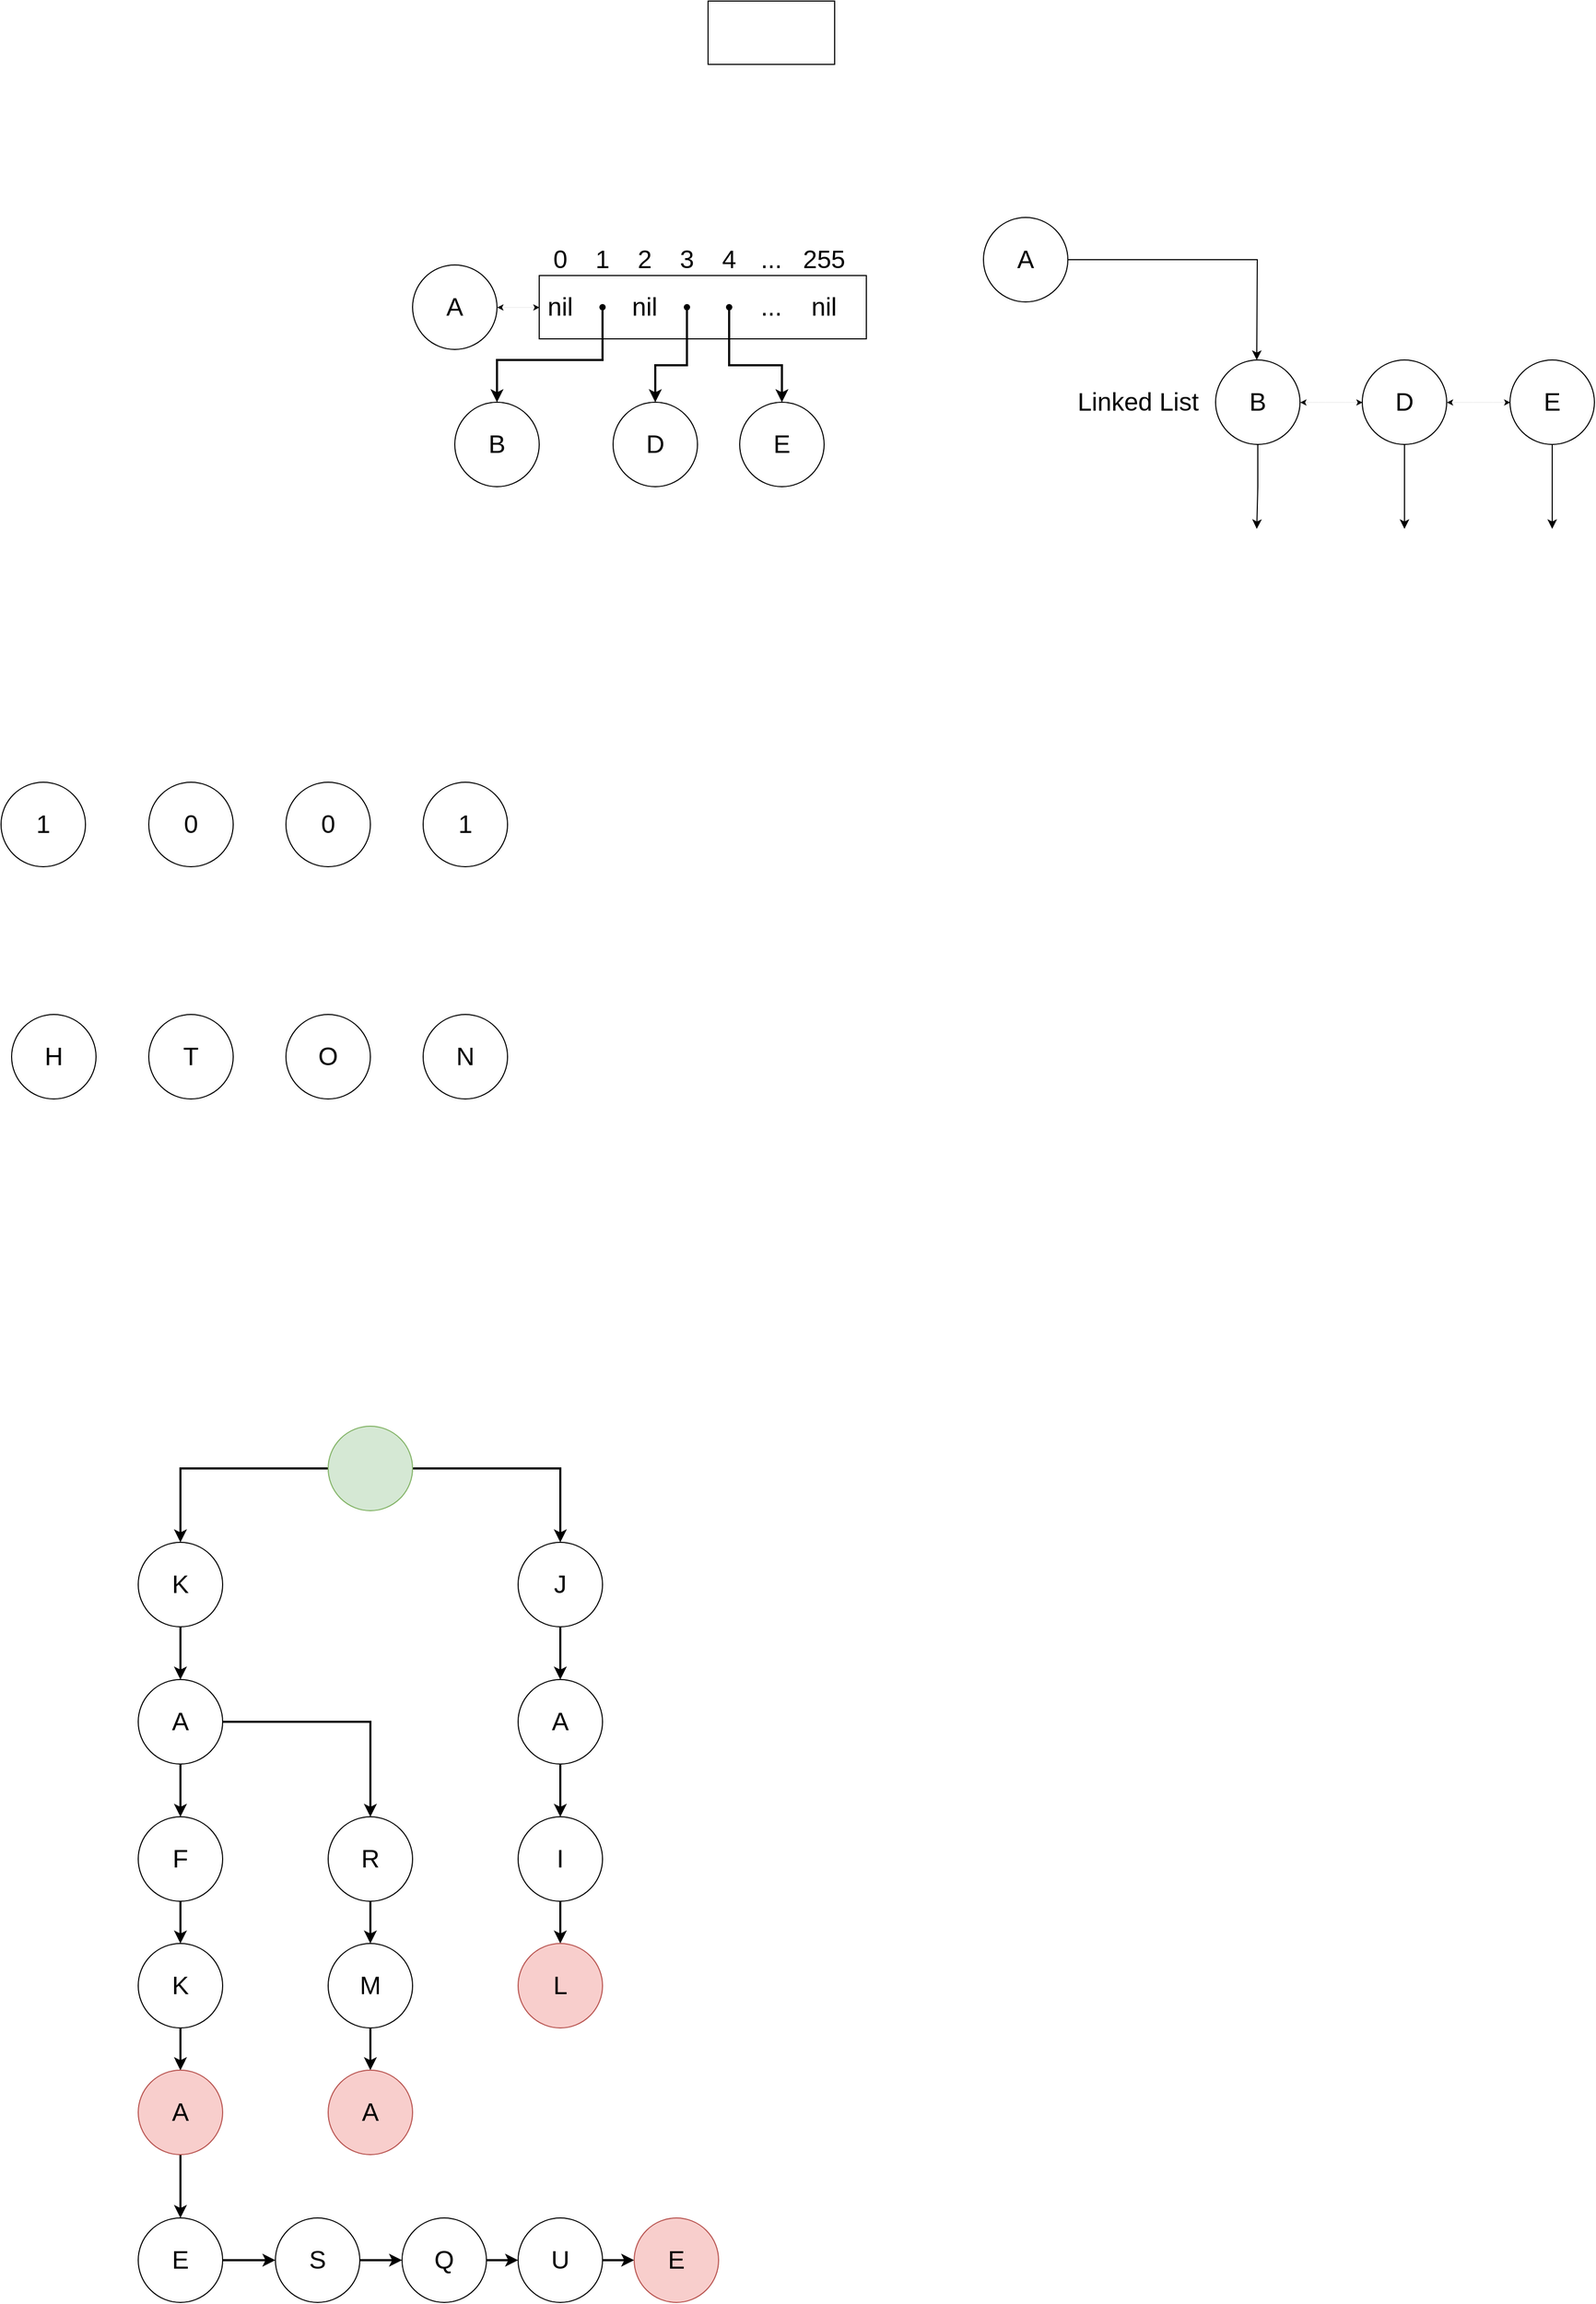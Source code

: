 <mxfile version="17.4.6" type="device"><diagram id="cJZCSRd5VHqehkP9_wUR" name="Page-1"><mxGraphModel dx="1327" dy="3115" grid="1" gridSize="10" guides="1" tooltips="1" connect="1" arrows="1" fold="1" page="1" pageScale="1" pageWidth="827" pageHeight="1169" math="0" shadow="0"><root><mxCell id="0"/><mxCell id="1" parent="0"/><mxCell id="RGTlLmtX6pEWAkQa7rC6-7" style="edgeStyle=orthogonalEdgeStyle;rounded=0;orthogonalLoop=1;jettySize=auto;html=1;entryX=0.5;entryY=0;entryDx=0;entryDy=0;fontSize=24;strokeWidth=2;" edge="1" parent="1" source="RGTlLmtX6pEWAkQa7rC6-1" target="RGTlLmtX6pEWAkQa7rC6-2"><mxGeometry relative="1" as="geometry"/></mxCell><mxCell id="RGTlLmtX6pEWAkQa7rC6-1" value="&lt;font style=&quot;font-size: 24px&quot;&gt;K&lt;/font&gt;" style="ellipse;whiteSpace=wrap;html=1;aspect=fixed;" vertex="1" parent="1"><mxGeometry x="220" y="80" width="80" height="80" as="geometry"/></mxCell><mxCell id="RGTlLmtX6pEWAkQa7rC6-8" style="edgeStyle=orthogonalEdgeStyle;rounded=0;orthogonalLoop=1;jettySize=auto;html=1;entryX=0.5;entryY=0;entryDx=0;entryDy=0;fontSize=24;strokeWidth=2;" edge="1" parent="1" source="RGTlLmtX6pEWAkQa7rC6-2" target="RGTlLmtX6pEWAkQa7rC6-3"><mxGeometry relative="1" as="geometry"/></mxCell><mxCell id="RGTlLmtX6pEWAkQa7rC6-19" style="edgeStyle=orthogonalEdgeStyle;rounded=0;orthogonalLoop=1;jettySize=auto;html=1;entryX=0.5;entryY=0;entryDx=0;entryDy=0;fontSize=24;strokeWidth=2;" edge="1" parent="1" source="RGTlLmtX6pEWAkQa7rC6-2" target="RGTlLmtX6pEWAkQa7rC6-13"><mxGeometry relative="1" as="geometry"/></mxCell><mxCell id="RGTlLmtX6pEWAkQa7rC6-2" value="&lt;span style=&quot;font-size: 24px&quot;&gt;A&lt;/span&gt;" style="ellipse;whiteSpace=wrap;html=1;aspect=fixed;" vertex="1" parent="1"><mxGeometry x="220" y="210" width="80" height="80" as="geometry"/></mxCell><mxCell id="RGTlLmtX6pEWAkQa7rC6-9" style="edgeStyle=orthogonalEdgeStyle;rounded=0;orthogonalLoop=1;jettySize=auto;html=1;fontSize=24;strokeWidth=2;" edge="1" parent="1" source="RGTlLmtX6pEWAkQa7rC6-3" target="RGTlLmtX6pEWAkQa7rC6-4"><mxGeometry relative="1" as="geometry"/></mxCell><mxCell id="RGTlLmtX6pEWAkQa7rC6-3" value="&lt;font style=&quot;font-size: 24px&quot;&gt;F&lt;/font&gt;" style="ellipse;whiteSpace=wrap;html=1;aspect=fixed;" vertex="1" parent="1"><mxGeometry x="220" y="340" width="80" height="80" as="geometry"/></mxCell><mxCell id="RGTlLmtX6pEWAkQa7rC6-10" style="edgeStyle=orthogonalEdgeStyle;rounded=0;orthogonalLoop=1;jettySize=auto;html=1;fontSize=24;" edge="1" parent="1" source="RGTlLmtX6pEWAkQa7rC6-4" target="RGTlLmtX6pEWAkQa7rC6-5"><mxGeometry relative="1" as="geometry"/></mxCell><mxCell id="RGTlLmtX6pEWAkQa7rC6-11" value="" style="edgeStyle=orthogonalEdgeStyle;rounded=0;orthogonalLoop=1;jettySize=auto;html=1;fontSize=24;strokeWidth=2;" edge="1" parent="1" source="RGTlLmtX6pEWAkQa7rC6-4" target="RGTlLmtX6pEWAkQa7rC6-5"><mxGeometry relative="1" as="geometry"/></mxCell><mxCell id="RGTlLmtX6pEWAkQa7rC6-4" value="&lt;font style=&quot;font-size: 24px&quot;&gt;K&lt;/font&gt;" style="ellipse;whiteSpace=wrap;html=1;aspect=fixed;" vertex="1" parent="1"><mxGeometry x="220" y="460" width="80" height="80" as="geometry"/></mxCell><mxCell id="RGTlLmtX6pEWAkQa7rC6-31" style="edgeStyle=orthogonalEdgeStyle;rounded=0;orthogonalLoop=1;jettySize=auto;html=1;entryX=0.5;entryY=0;entryDx=0;entryDy=0;fontSize=24;strokeWidth=2;" edge="1" parent="1" source="RGTlLmtX6pEWAkQa7rC6-5" target="RGTlLmtX6pEWAkQa7rC6-30"><mxGeometry relative="1" as="geometry"/></mxCell><mxCell id="RGTlLmtX6pEWAkQa7rC6-5" value="&lt;font style=&quot;font-size: 24px&quot;&gt;A&lt;/font&gt;" style="ellipse;whiteSpace=wrap;html=1;aspect=fixed;fillColor=#f8cecc;strokeColor=#b85450;" vertex="1" parent="1"><mxGeometry x="220" y="580" width="80" height="80" as="geometry"/></mxCell><mxCell id="RGTlLmtX6pEWAkQa7rC6-18" style="edgeStyle=orthogonalEdgeStyle;rounded=0;orthogonalLoop=1;jettySize=auto;html=1;entryX=0.5;entryY=0;entryDx=0;entryDy=0;fontSize=24;strokeWidth=2;" edge="1" parent="1" source="RGTlLmtX6pEWAkQa7rC6-13" target="RGTlLmtX6pEWAkQa7rC6-14"><mxGeometry relative="1" as="geometry"/></mxCell><mxCell id="RGTlLmtX6pEWAkQa7rC6-13" value="&lt;font style=&quot;font-size: 24px&quot;&gt;R&lt;/font&gt;" style="ellipse;whiteSpace=wrap;html=1;aspect=fixed;" vertex="1" parent="1"><mxGeometry x="400" y="340" width="80" height="80" as="geometry"/></mxCell><mxCell id="RGTlLmtX6pEWAkQa7rC6-17" style="edgeStyle=orthogonalEdgeStyle;rounded=0;orthogonalLoop=1;jettySize=auto;html=1;entryX=0.5;entryY=0;entryDx=0;entryDy=0;fontSize=24;strokeWidth=2;" edge="1" parent="1" source="RGTlLmtX6pEWAkQa7rC6-14" target="RGTlLmtX6pEWAkQa7rC6-15"><mxGeometry relative="1" as="geometry"/></mxCell><mxCell id="RGTlLmtX6pEWAkQa7rC6-14" value="&lt;font style=&quot;font-size: 24px&quot;&gt;M&lt;/font&gt;" style="ellipse;whiteSpace=wrap;html=1;aspect=fixed;" vertex="1" parent="1"><mxGeometry x="400" y="460" width="80" height="80" as="geometry"/></mxCell><mxCell id="RGTlLmtX6pEWAkQa7rC6-15" value="&lt;font style=&quot;font-size: 24px&quot;&gt;A&lt;/font&gt;" style="ellipse;whiteSpace=wrap;html=1;aspect=fixed;fillColor=#f8cecc;strokeColor=#b85450;" vertex="1" parent="1"><mxGeometry x="400" y="580" width="80" height="80" as="geometry"/></mxCell><mxCell id="RGTlLmtX6pEWAkQa7rC6-21" style="edgeStyle=orthogonalEdgeStyle;rounded=0;orthogonalLoop=1;jettySize=auto;html=1;fontSize=24;strokeWidth=2;" edge="1" parent="1" source="RGTlLmtX6pEWAkQa7rC6-20" target="RGTlLmtX6pEWAkQa7rC6-1"><mxGeometry relative="1" as="geometry"/></mxCell><mxCell id="RGTlLmtX6pEWAkQa7rC6-23" style="edgeStyle=orthogonalEdgeStyle;rounded=0;orthogonalLoop=1;jettySize=auto;html=1;entryX=0.5;entryY=0;entryDx=0;entryDy=0;fontSize=24;strokeWidth=2;" edge="1" parent="1" source="RGTlLmtX6pEWAkQa7rC6-20" target="RGTlLmtX6pEWAkQa7rC6-22"><mxGeometry relative="1" as="geometry"/></mxCell><mxCell id="RGTlLmtX6pEWAkQa7rC6-20" value="" style="ellipse;whiteSpace=wrap;html=1;aspect=fixed;fillColor=#d5e8d4;strokeColor=#82b366;" vertex="1" parent="1"><mxGeometry x="400" y="-30" width="80" height="80" as="geometry"/></mxCell><mxCell id="RGTlLmtX6pEWAkQa7rC6-27" style="edgeStyle=orthogonalEdgeStyle;rounded=0;orthogonalLoop=1;jettySize=auto;html=1;entryX=0.5;entryY=0;entryDx=0;entryDy=0;fontSize=24;strokeWidth=2;" edge="1" parent="1" source="RGTlLmtX6pEWAkQa7rC6-22" target="RGTlLmtX6pEWAkQa7rC6-24"><mxGeometry relative="1" as="geometry"/></mxCell><mxCell id="RGTlLmtX6pEWAkQa7rC6-22" value="&lt;font style=&quot;font-size: 24px&quot;&gt;J&lt;/font&gt;" style="ellipse;whiteSpace=wrap;html=1;aspect=fixed;" vertex="1" parent="1"><mxGeometry x="580" y="80" width="80" height="80" as="geometry"/></mxCell><mxCell id="RGTlLmtX6pEWAkQa7rC6-28" style="edgeStyle=orthogonalEdgeStyle;rounded=0;orthogonalLoop=1;jettySize=auto;html=1;fontSize=24;strokeWidth=2;" edge="1" parent="1" source="RGTlLmtX6pEWAkQa7rC6-24" target="RGTlLmtX6pEWAkQa7rC6-25"><mxGeometry relative="1" as="geometry"/></mxCell><mxCell id="RGTlLmtX6pEWAkQa7rC6-24" value="&lt;font style=&quot;font-size: 24px&quot;&gt;A&lt;/font&gt;" style="ellipse;whiteSpace=wrap;html=1;aspect=fixed;" vertex="1" parent="1"><mxGeometry x="580" y="210" width="80" height="80" as="geometry"/></mxCell><mxCell id="RGTlLmtX6pEWAkQa7rC6-29" style="edgeStyle=orthogonalEdgeStyle;rounded=0;orthogonalLoop=1;jettySize=auto;html=1;entryX=0.5;entryY=0;entryDx=0;entryDy=0;fontSize=24;strokeWidth=2;" edge="1" parent="1" source="RGTlLmtX6pEWAkQa7rC6-25" target="RGTlLmtX6pEWAkQa7rC6-26"><mxGeometry relative="1" as="geometry"/></mxCell><mxCell id="RGTlLmtX6pEWAkQa7rC6-25" value="&lt;font style=&quot;font-size: 24px&quot;&gt;I&lt;/font&gt;" style="ellipse;whiteSpace=wrap;html=1;aspect=fixed;" vertex="1" parent="1"><mxGeometry x="580" y="340" width="80" height="80" as="geometry"/></mxCell><mxCell id="RGTlLmtX6pEWAkQa7rC6-26" value="&lt;font style=&quot;font-size: 24px&quot;&gt;L&lt;/font&gt;" style="ellipse;whiteSpace=wrap;html=1;aspect=fixed;fillColor=#f8cecc;strokeColor=#b85450;" vertex="1" parent="1"><mxGeometry x="580" y="460" width="80" height="80" as="geometry"/></mxCell><mxCell id="RGTlLmtX6pEWAkQa7rC6-36" style="edgeStyle=orthogonalEdgeStyle;rounded=0;orthogonalLoop=1;jettySize=auto;html=1;entryX=0;entryY=0.5;entryDx=0;entryDy=0;fontSize=24;strokeWidth=2;" edge="1" parent="1" source="RGTlLmtX6pEWAkQa7rC6-30" target="RGTlLmtX6pEWAkQa7rC6-32"><mxGeometry relative="1" as="geometry"/></mxCell><mxCell id="RGTlLmtX6pEWAkQa7rC6-30" value="&lt;span style=&quot;font-size: 24px&quot;&gt;E&lt;/span&gt;" style="ellipse;whiteSpace=wrap;html=1;aspect=fixed;" vertex="1" parent="1"><mxGeometry x="220" y="720" width="80" height="80" as="geometry"/></mxCell><mxCell id="RGTlLmtX6pEWAkQa7rC6-37" style="edgeStyle=orthogonalEdgeStyle;rounded=0;orthogonalLoop=1;jettySize=auto;html=1;entryX=0;entryY=0.5;entryDx=0;entryDy=0;fontSize=24;strokeWidth=2;" edge="1" parent="1" source="RGTlLmtX6pEWAkQa7rC6-32" target="RGTlLmtX6pEWAkQa7rC6-33"><mxGeometry relative="1" as="geometry"/></mxCell><mxCell id="RGTlLmtX6pEWAkQa7rC6-32" value="&lt;font style=&quot;font-size: 24px&quot;&gt;S&lt;/font&gt;" style="ellipse;whiteSpace=wrap;html=1;aspect=fixed;" vertex="1" parent="1"><mxGeometry x="350" y="720" width="80" height="80" as="geometry"/></mxCell><mxCell id="RGTlLmtX6pEWAkQa7rC6-38" style="edgeStyle=orthogonalEdgeStyle;rounded=0;orthogonalLoop=1;jettySize=auto;html=1;entryX=0;entryY=0.5;entryDx=0;entryDy=0;fontSize=24;strokeWidth=2;" edge="1" parent="1" source="RGTlLmtX6pEWAkQa7rC6-33" target="RGTlLmtX6pEWAkQa7rC6-34"><mxGeometry relative="1" as="geometry"/></mxCell><mxCell id="RGTlLmtX6pEWAkQa7rC6-33" value="&lt;span style=&quot;font-size: 24px&quot;&gt;Q&lt;/span&gt;" style="ellipse;whiteSpace=wrap;html=1;aspect=fixed;" vertex="1" parent="1"><mxGeometry x="470" y="720" width="80" height="80" as="geometry"/></mxCell><mxCell id="RGTlLmtX6pEWAkQa7rC6-39" style="edgeStyle=orthogonalEdgeStyle;rounded=0;orthogonalLoop=1;jettySize=auto;html=1;fontSize=24;strokeWidth=2;" edge="1" parent="1" source="RGTlLmtX6pEWAkQa7rC6-34" target="RGTlLmtX6pEWAkQa7rC6-35"><mxGeometry relative="1" as="geometry"/></mxCell><mxCell id="RGTlLmtX6pEWAkQa7rC6-34" value="&lt;span style=&quot;font-size: 24px&quot;&gt;U&lt;/span&gt;" style="ellipse;whiteSpace=wrap;html=1;aspect=fixed;" vertex="1" parent="1"><mxGeometry x="580" y="720" width="80" height="80" as="geometry"/></mxCell><mxCell id="RGTlLmtX6pEWAkQa7rC6-35" value="&lt;span style=&quot;font-size: 24px&quot;&gt;E&lt;/span&gt;" style="ellipse;whiteSpace=wrap;html=1;aspect=fixed;fillColor=#f8cecc;strokeColor=#b85450;" vertex="1" parent="1"><mxGeometry x="690" y="720" width="80" height="80" as="geometry"/></mxCell><mxCell id="RGTlLmtX6pEWAkQa7rC6-42" value="&lt;span style=&quot;font-size: 24px&quot;&gt;H&lt;/span&gt;" style="ellipse;whiteSpace=wrap;html=1;aspect=fixed;" vertex="1" parent="1"><mxGeometry x="100" y="-420" width="80" height="80" as="geometry"/></mxCell><mxCell id="RGTlLmtX6pEWAkQa7rC6-44" value="&lt;span style=&quot;font-size: 24px&quot;&gt;T&lt;/span&gt;" style="ellipse;whiteSpace=wrap;html=1;aspect=fixed;" vertex="1" parent="1"><mxGeometry x="230" y="-420" width="80" height="80" as="geometry"/></mxCell><mxCell id="RGTlLmtX6pEWAkQa7rC6-45" value="&lt;span style=&quot;font-size: 24px&quot;&gt;O&lt;/span&gt;" style="ellipse;whiteSpace=wrap;html=1;aspect=fixed;" vertex="1" parent="1"><mxGeometry x="360" y="-420" width="80" height="80" as="geometry"/></mxCell><mxCell id="RGTlLmtX6pEWAkQa7rC6-46" value="&lt;span style=&quot;font-size: 24px&quot;&gt;N&lt;/span&gt;" style="ellipse;whiteSpace=wrap;html=1;aspect=fixed;" vertex="1" parent="1"><mxGeometry x="490" y="-420" width="80" height="80" as="geometry"/></mxCell><mxCell id="RGTlLmtX6pEWAkQa7rC6-47" value="&lt;span style=&quot;font-size: 24px&quot;&gt;1&lt;/span&gt;" style="ellipse;whiteSpace=wrap;html=1;aspect=fixed;" vertex="1" parent="1"><mxGeometry x="90" y="-640" width="80" height="80" as="geometry"/></mxCell><mxCell id="RGTlLmtX6pEWAkQa7rC6-48" value="&lt;span style=&quot;font-size: 24px&quot;&gt;0&lt;/span&gt;" style="ellipse;whiteSpace=wrap;html=1;aspect=fixed;" vertex="1" parent="1"><mxGeometry x="230" y="-640" width="80" height="80" as="geometry"/></mxCell><mxCell id="RGTlLmtX6pEWAkQa7rC6-49" value="&lt;span style=&quot;font-size: 24px&quot;&gt;0&lt;/span&gt;" style="ellipse;whiteSpace=wrap;html=1;aspect=fixed;" vertex="1" parent="1"><mxGeometry x="360" y="-640" width="80" height="80" as="geometry"/></mxCell><mxCell id="RGTlLmtX6pEWAkQa7rC6-50" value="&lt;span style=&quot;font-size: 24px&quot;&gt;1&lt;/span&gt;" style="ellipse;whiteSpace=wrap;html=1;aspect=fixed;" vertex="1" parent="1"><mxGeometry x="490" y="-640" width="80" height="80" as="geometry"/></mxCell><mxCell id="RGTlLmtX6pEWAkQa7rC6-81" style="edgeStyle=orthogonalEdgeStyle;rounded=0;orthogonalLoop=1;jettySize=auto;html=1;entryX=0;entryY=0.5;entryDx=0;entryDy=0;fontSize=24;strokeWidth=0;curved=1;startArrow=classic;startFill=1;exitX=1;exitY=0.5;exitDx=0;exitDy=0;" edge="1" parent="1" source="RGTlLmtX6pEWAkQa7rC6-51" target="RGTlLmtX6pEWAkQa7rC6-52"><mxGeometry relative="1" as="geometry"/></mxCell><mxCell id="RGTlLmtX6pEWAkQa7rC6-51" value="&lt;span style=&quot;font-size: 24px&quot;&gt;A&lt;/span&gt;" style="ellipse;whiteSpace=wrap;html=1;aspect=fixed;" vertex="1" parent="1"><mxGeometry x="480" y="-1130" width="80" height="80" as="geometry"/></mxCell><mxCell id="RGTlLmtX6pEWAkQa7rC6-52" value="" style="rounded=0;whiteSpace=wrap;html=1;fontSize=24;" vertex="1" parent="1"><mxGeometry x="600" y="-1120" width="310" height="60" as="geometry"/></mxCell><mxCell id="RGTlLmtX6pEWAkQa7rC6-53" value="nil" style="text;html=1;strokeColor=none;fillColor=none;align=center;verticalAlign=middle;whiteSpace=wrap;rounded=0;fontSize=24;" vertex="1" parent="1"><mxGeometry x="590" y="-1105" width="60" height="30" as="geometry"/></mxCell><mxCell id="RGTlLmtX6pEWAkQa7rC6-54" value="0" style="text;html=1;strokeColor=none;fillColor=none;align=center;verticalAlign=middle;whiteSpace=wrap;rounded=0;fontSize=24;" vertex="1" parent="1"><mxGeometry x="590" y="-1150" width="60" height="30" as="geometry"/></mxCell><mxCell id="RGTlLmtX6pEWAkQa7rC6-69" style="edgeStyle=orthogonalEdgeStyle;rounded=0;orthogonalLoop=1;jettySize=auto;html=1;entryX=0.5;entryY=0;entryDx=0;entryDy=0;fontSize=24;strokeWidth=2;" edge="1" parent="1" source="RGTlLmtX6pEWAkQa7rC6-57" target="RGTlLmtX6pEWAkQa7rC6-66"><mxGeometry relative="1" as="geometry"><Array as="points"><mxPoint x="660" y="-1040"/><mxPoint x="560" y="-1040"/></Array></mxGeometry></mxCell><mxCell id="RGTlLmtX6pEWAkQa7rC6-57" value="" style="shape=waypoint;sketch=0;fillStyle=solid;size=6;pointerEvents=1;points=[];fillColor=none;resizable=0;rotatable=0;perimeter=centerPerimeter;snapToPoint=1;fontSize=24;" vertex="1" parent="1"><mxGeometry x="640" y="-1110" width="40" height="40" as="geometry"/></mxCell><mxCell id="RGTlLmtX6pEWAkQa7rC6-72" style="edgeStyle=orthogonalEdgeStyle;rounded=0;orthogonalLoop=1;jettySize=auto;html=1;entryX=0.5;entryY=0;entryDx=0;entryDy=0;fontSize=24;strokeWidth=2;" edge="1" parent="1" source="RGTlLmtX6pEWAkQa7rC6-58" target="RGTlLmtX6pEWAkQa7rC6-71"><mxGeometry relative="1" as="geometry"/></mxCell><mxCell id="RGTlLmtX6pEWAkQa7rC6-58" value="" style="shape=waypoint;sketch=0;fillStyle=solid;size=6;pointerEvents=1;points=[];fillColor=none;resizable=0;rotatable=0;perimeter=centerPerimeter;snapToPoint=1;fontSize=24;" vertex="1" parent="1"><mxGeometry x="760" y="-1110" width="40" height="40" as="geometry"/></mxCell><mxCell id="RGTlLmtX6pEWAkQa7rC6-59" value="nil" style="text;html=1;strokeColor=none;fillColor=none;align=center;verticalAlign=middle;whiteSpace=wrap;rounded=0;fontSize=24;" vertex="1" parent="1"><mxGeometry x="670" y="-1105" width="60" height="30" as="geometry"/></mxCell><mxCell id="RGTlLmtX6pEWAkQa7rC6-70" style="edgeStyle=orthogonalEdgeStyle;rounded=0;orthogonalLoop=1;jettySize=auto;html=1;entryX=0.5;entryY=0;entryDx=0;entryDy=0;fontSize=24;strokeWidth=2;" edge="1" parent="1" source="RGTlLmtX6pEWAkQa7rC6-60" target="RGTlLmtX6pEWAkQa7rC6-68"><mxGeometry relative="1" as="geometry"/></mxCell><mxCell id="RGTlLmtX6pEWAkQa7rC6-60" value="" style="shape=waypoint;sketch=0;fillStyle=solid;size=6;pointerEvents=1;points=[];fillColor=none;resizable=0;rotatable=0;perimeter=centerPerimeter;snapToPoint=1;fontSize=24;" vertex="1" parent="1"><mxGeometry x="720" y="-1110" width="40" height="40" as="geometry"/></mxCell><mxCell id="RGTlLmtX6pEWAkQa7rC6-61" value="1" style="text;html=1;strokeColor=none;fillColor=none;align=center;verticalAlign=middle;whiteSpace=wrap;rounded=0;fontSize=24;" vertex="1" parent="1"><mxGeometry x="630" y="-1150" width="60" height="30" as="geometry"/></mxCell><mxCell id="RGTlLmtX6pEWAkQa7rC6-62" value="2" style="text;html=1;strokeColor=none;fillColor=none;align=center;verticalAlign=middle;whiteSpace=wrap;rounded=0;fontSize=24;" vertex="1" parent="1"><mxGeometry x="670" y="-1150" width="60" height="30" as="geometry"/></mxCell><mxCell id="RGTlLmtX6pEWAkQa7rC6-63" value="3" style="text;html=1;strokeColor=none;fillColor=none;align=center;verticalAlign=middle;whiteSpace=wrap;rounded=0;fontSize=24;" vertex="1" parent="1"><mxGeometry x="710" y="-1150" width="60" height="30" as="geometry"/></mxCell><mxCell id="RGTlLmtX6pEWAkQa7rC6-65" value="4" style="text;html=1;strokeColor=none;fillColor=none;align=center;verticalAlign=middle;whiteSpace=wrap;rounded=0;fontSize=24;" vertex="1" parent="1"><mxGeometry x="750" y="-1150" width="60" height="30" as="geometry"/></mxCell><mxCell id="RGTlLmtX6pEWAkQa7rC6-66" value="&lt;span style=&quot;font-size: 24px&quot;&gt;B&lt;/span&gt;" style="ellipse;whiteSpace=wrap;html=1;aspect=fixed;" vertex="1" parent="1"><mxGeometry x="520" y="-1000" width="80" height="80" as="geometry"/></mxCell><mxCell id="RGTlLmtX6pEWAkQa7rC6-68" value="&lt;span style=&quot;font-size: 24px&quot;&gt;D&lt;/span&gt;" style="ellipse;whiteSpace=wrap;html=1;aspect=fixed;" vertex="1" parent="1"><mxGeometry x="670" y="-1000" width="80" height="80" as="geometry"/></mxCell><mxCell id="RGTlLmtX6pEWAkQa7rC6-71" value="&lt;span style=&quot;font-size: 24px&quot;&gt;E&lt;/span&gt;" style="ellipse;whiteSpace=wrap;html=1;aspect=fixed;" vertex="1" parent="1"><mxGeometry x="790" y="-1000" width="80" height="80" as="geometry"/></mxCell><mxCell id="RGTlLmtX6pEWAkQa7rC6-73" value="..." style="text;html=1;strokeColor=none;fillColor=none;align=center;verticalAlign=middle;whiteSpace=wrap;rounded=0;fontSize=24;" vertex="1" parent="1"><mxGeometry x="790" y="-1150" width="60" height="30" as="geometry"/></mxCell><mxCell id="RGTlLmtX6pEWAkQa7rC6-74" value="255" style="text;html=1;strokeColor=none;fillColor=none;align=center;verticalAlign=middle;whiteSpace=wrap;rounded=0;fontSize=24;" vertex="1" parent="1"><mxGeometry x="840" y="-1150" width="60" height="30" as="geometry"/></mxCell><mxCell id="RGTlLmtX6pEWAkQa7rC6-78" value="nil" style="text;html=1;strokeColor=none;fillColor=none;align=center;verticalAlign=middle;whiteSpace=wrap;rounded=0;fontSize=24;" vertex="1" parent="1"><mxGeometry x="840" y="-1105" width="60" height="30" as="geometry"/></mxCell><mxCell id="RGTlLmtX6pEWAkQa7rC6-79" value="..." style="text;html=1;strokeColor=none;fillColor=none;align=center;verticalAlign=middle;whiteSpace=wrap;rounded=0;fontSize=24;" vertex="1" parent="1"><mxGeometry x="790" y="-1105" width="60" height="30" as="geometry"/></mxCell><mxCell id="RGTlLmtX6pEWAkQa7rC6-82" value="" style="rounded=0;whiteSpace=wrap;html=1;fontSize=24;" vertex="1" parent="1"><mxGeometry x="760" y="-1380" width="120" height="60" as="geometry"/></mxCell><mxCell id="RGTlLmtX6pEWAkQa7rC6-84" style="rounded=0;orthogonalLoop=1;jettySize=auto;html=1;fontSize=24;startArrow=none;startFill=0;strokeWidth=1;edgeStyle=orthogonalEdgeStyle;" edge="1" parent="1" source="RGTlLmtX6pEWAkQa7rC6-83"><mxGeometry relative="1" as="geometry"><mxPoint x="1280" y="-1040" as="targetPoint"/></mxGeometry></mxCell><mxCell id="RGTlLmtX6pEWAkQa7rC6-83" value="&lt;span style=&quot;font-size: 24px&quot;&gt;A&lt;/span&gt;" style="ellipse;whiteSpace=wrap;html=1;aspect=fixed;" vertex="1" parent="1"><mxGeometry x="1021" y="-1175" width="80" height="80" as="geometry"/></mxCell><mxCell id="RGTlLmtX6pEWAkQa7rC6-87" style="edgeStyle=orthogonalEdgeStyle;curved=1;rounded=0;orthogonalLoop=1;jettySize=auto;html=1;entryX=0;entryY=0.5;entryDx=0;entryDy=0;fontSize=24;startArrow=classic;startFill=1;strokeWidth=0;" edge="1" parent="1" source="RGTlLmtX6pEWAkQa7rC6-85" target="RGTlLmtX6pEWAkQa7rC6-86"><mxGeometry relative="1" as="geometry"/></mxCell><mxCell id="RGTlLmtX6pEWAkQa7rC6-90" style="edgeStyle=orthogonalEdgeStyle;rounded=0;orthogonalLoop=1;jettySize=auto;html=1;fontSize=24;startArrow=none;startFill=0;strokeWidth=1;" edge="1" parent="1" source="RGTlLmtX6pEWAkQa7rC6-85"><mxGeometry relative="1" as="geometry"><mxPoint x="1280" y="-880" as="targetPoint"/></mxGeometry></mxCell><mxCell id="RGTlLmtX6pEWAkQa7rC6-85" value="&lt;span style=&quot;font-size: 24px&quot;&gt;B&lt;/span&gt;" style="ellipse;whiteSpace=wrap;html=1;aspect=fixed;" vertex="1" parent="1"><mxGeometry x="1241" y="-1040" width="80" height="80" as="geometry"/></mxCell><mxCell id="RGTlLmtX6pEWAkQa7rC6-89" style="edgeStyle=orthogonalEdgeStyle;curved=1;rounded=0;orthogonalLoop=1;jettySize=auto;html=1;entryX=0;entryY=0.5;entryDx=0;entryDy=0;fontSize=24;startArrow=classic;startFill=1;strokeWidth=0;" edge="1" parent="1" source="RGTlLmtX6pEWAkQa7rC6-86" target="RGTlLmtX6pEWAkQa7rC6-88"><mxGeometry relative="1" as="geometry"/></mxCell><mxCell id="RGTlLmtX6pEWAkQa7rC6-91" style="edgeStyle=orthogonalEdgeStyle;rounded=0;orthogonalLoop=1;jettySize=auto;html=1;fontSize=24;startArrow=none;startFill=0;strokeWidth=1;" edge="1" parent="1" source="RGTlLmtX6pEWAkQa7rC6-86"><mxGeometry relative="1" as="geometry"><mxPoint x="1420" y="-880" as="targetPoint"/></mxGeometry></mxCell><mxCell id="RGTlLmtX6pEWAkQa7rC6-86" value="&lt;span style=&quot;font-size: 24px&quot;&gt;D&lt;/span&gt;" style="ellipse;whiteSpace=wrap;html=1;aspect=fixed;" vertex="1" parent="1"><mxGeometry x="1380" y="-1040" width="80" height="80" as="geometry"/></mxCell><mxCell id="RGTlLmtX6pEWAkQa7rC6-92" style="edgeStyle=orthogonalEdgeStyle;rounded=0;orthogonalLoop=1;jettySize=auto;html=1;fontSize=24;startArrow=none;startFill=0;strokeWidth=1;" edge="1" parent="1" source="RGTlLmtX6pEWAkQa7rC6-88"><mxGeometry relative="1" as="geometry"><mxPoint x="1560" y="-880" as="targetPoint"/></mxGeometry></mxCell><mxCell id="RGTlLmtX6pEWAkQa7rC6-88" value="&lt;span style=&quot;font-size: 24px&quot;&gt;E&lt;/span&gt;" style="ellipse;whiteSpace=wrap;html=1;aspect=fixed;" vertex="1" parent="1"><mxGeometry x="1520" y="-1040" width="80" height="80" as="geometry"/></mxCell><mxCell id="RGTlLmtX6pEWAkQa7rC6-93" value="Linked List&amp;nbsp;" style="text;html=1;strokeColor=none;fillColor=none;align=center;verticalAlign=middle;whiteSpace=wrap;rounded=0;fontSize=24;" vertex="1" parent="1"><mxGeometry x="1101" y="-1015" width="140" height="30" as="geometry"/></mxCell></root></mxGraphModel></diagram></mxfile>